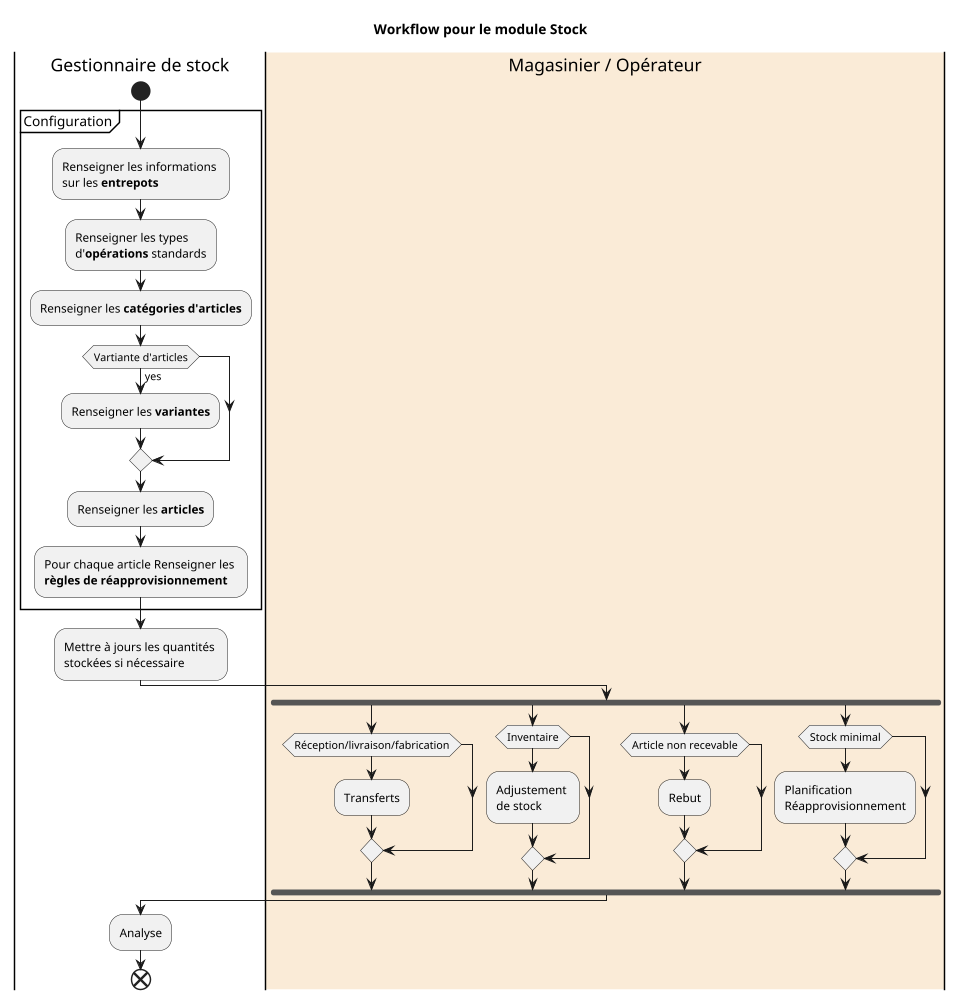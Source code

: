 
@startuml activity-stocks
title Workflow pour le module Stock 
scale 100 width
scale 1000 height


|Gestionnaire de stock|
start
partition Configuration {
    :Renseigner les informations \nsur les **entrepots**;
    :Renseigner les types \nd'**opérations** standards;
    :Renseigner les **catégories d'articles**;
    if (Vartiante d'articles) then (yes)
        :Renseigner les **variantes**;
    endif
    :Renseigner les **articles**;
    :Pour chaque article Renseigner les \n**règles de réapprovisionnement**;
}
:Mettre à jours les quantités \nstockées si nécessaire;
|#AntiqueWhite|Magasinier / Opérateur|
fork
    if (Réception/livraison/fabrication) then
    :Transferts;
    endif
fork again
    if (Inventaire) then
    :Adjustement \nde stock;
    endif
fork again
    if (Article non recevable) then
    :Rebut;
    endif
fork again
    if (Stock minimal) then
    :Planification \nRéapprovisionnement;
    endif
end fork

|Gestionnaire de stock|
:Analyse;

end

@enduml
